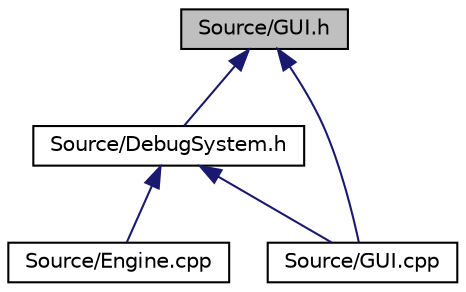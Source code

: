 digraph "Source/GUI.h"
{
 // LATEX_PDF_SIZE
  edge [fontname="Helvetica",fontsize="10",labelfontname="Helvetica",labelfontsize="10"];
  node [fontname="Helvetica",fontsize="10",shape=record];
  Node1 [label="Source/GUI.h",height=0.2,width=0.4,color="black", fillcolor="grey75", style="filled", fontcolor="black",tooltip="Base class for user interface elements."];
  Node1 -> Node2 [dir="back",color="midnightblue",fontsize="10",style="solid"];
  Node2 [label="Source/DebugSystem.h",height=0.2,width=0.4,color="black", fillcolor="white", style="filled",URL="$DebugSystem_8h.html",tooltip="Debug System Class For Debugging."];
  Node2 -> Node3 [dir="back",color="midnightblue",fontsize="10",style="solid"];
  Node3 [label="Source/Engine.cpp",height=0.2,width=0.4,color="black", fillcolor="white", style="filled",URL="$Engine_8cpp.html",tooltip="Engine class."];
  Node2 -> Node4 [dir="back",color="midnightblue",fontsize="10",style="solid"];
  Node4 [label="Source/GUI.cpp",height=0.2,width=0.4,color="black", fillcolor="white", style="filled",URL="$GUI_8cpp.html",tooltip="Defines the DebugSystem class for debugging functionality."];
  Node1 -> Node4 [dir="back",color="midnightblue",fontsize="10",style="solid"];
}
